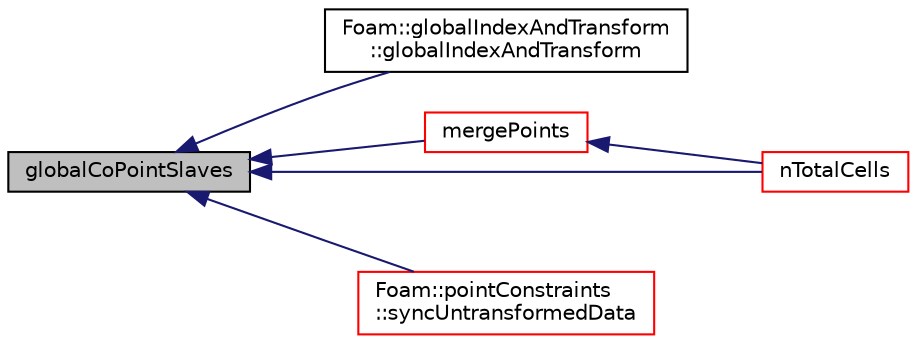 digraph "globalCoPointSlaves"
{
  bgcolor="transparent";
  edge [fontname="Helvetica",fontsize="10",labelfontname="Helvetica",labelfontsize="10"];
  node [fontname="Helvetica",fontsize="10",shape=record];
  rankdir="LR";
  Node3279 [label="globalCoPointSlaves",height=0.2,width=0.4,color="black", fillcolor="grey75", style="filled", fontcolor="black"];
  Node3279 -> Node3280 [dir="back",color="midnightblue",fontsize="10",style="solid",fontname="Helvetica"];
  Node3280 [label="Foam::globalIndexAndTransform\l::globalIndexAndTransform",height=0.2,width=0.4,color="black",URL="$a28849.html#a6a82addd80d8b6487e55a787d3e0369d",tooltip="Construct from components. "];
  Node3279 -> Node3281 [dir="back",color="midnightblue",fontsize="10",style="solid",fontname="Helvetica"];
  Node3281 [label="mergePoints",height=0.2,width=0.4,color="red",URL="$a28485.html#aa4df94c65c44d0e38bcd229cd913f042",tooltip="Helper for merging (collocated!) mesh point data. "];
  Node3281 -> Node3295 [dir="back",color="midnightblue",fontsize="10",style="solid",fontname="Helvetica"];
  Node3295 [label="nTotalCells",height=0.2,width=0.4,color="red",URL="$a28485.html#af5f312e4d0bc5cbcc088e7c247d3a97a",tooltip="Return total number of cells in decomposed mesh. "];
  Node3279 -> Node3295 [dir="back",color="midnightblue",fontsize="10",style="solid",fontname="Helvetica"];
  Node3279 -> Node3284 [dir="back",color="midnightblue",fontsize="10",style="solid",fontname="Helvetica"];
  Node3284 [label="Foam::pointConstraints\l::syncUntransformedData",height=0.2,width=0.4,color="red",URL="$a24113.html#a60a2f4543c7dc5c768bd06768d7004c6",tooltip="Helper: sync data on collocated points only. "];
}
